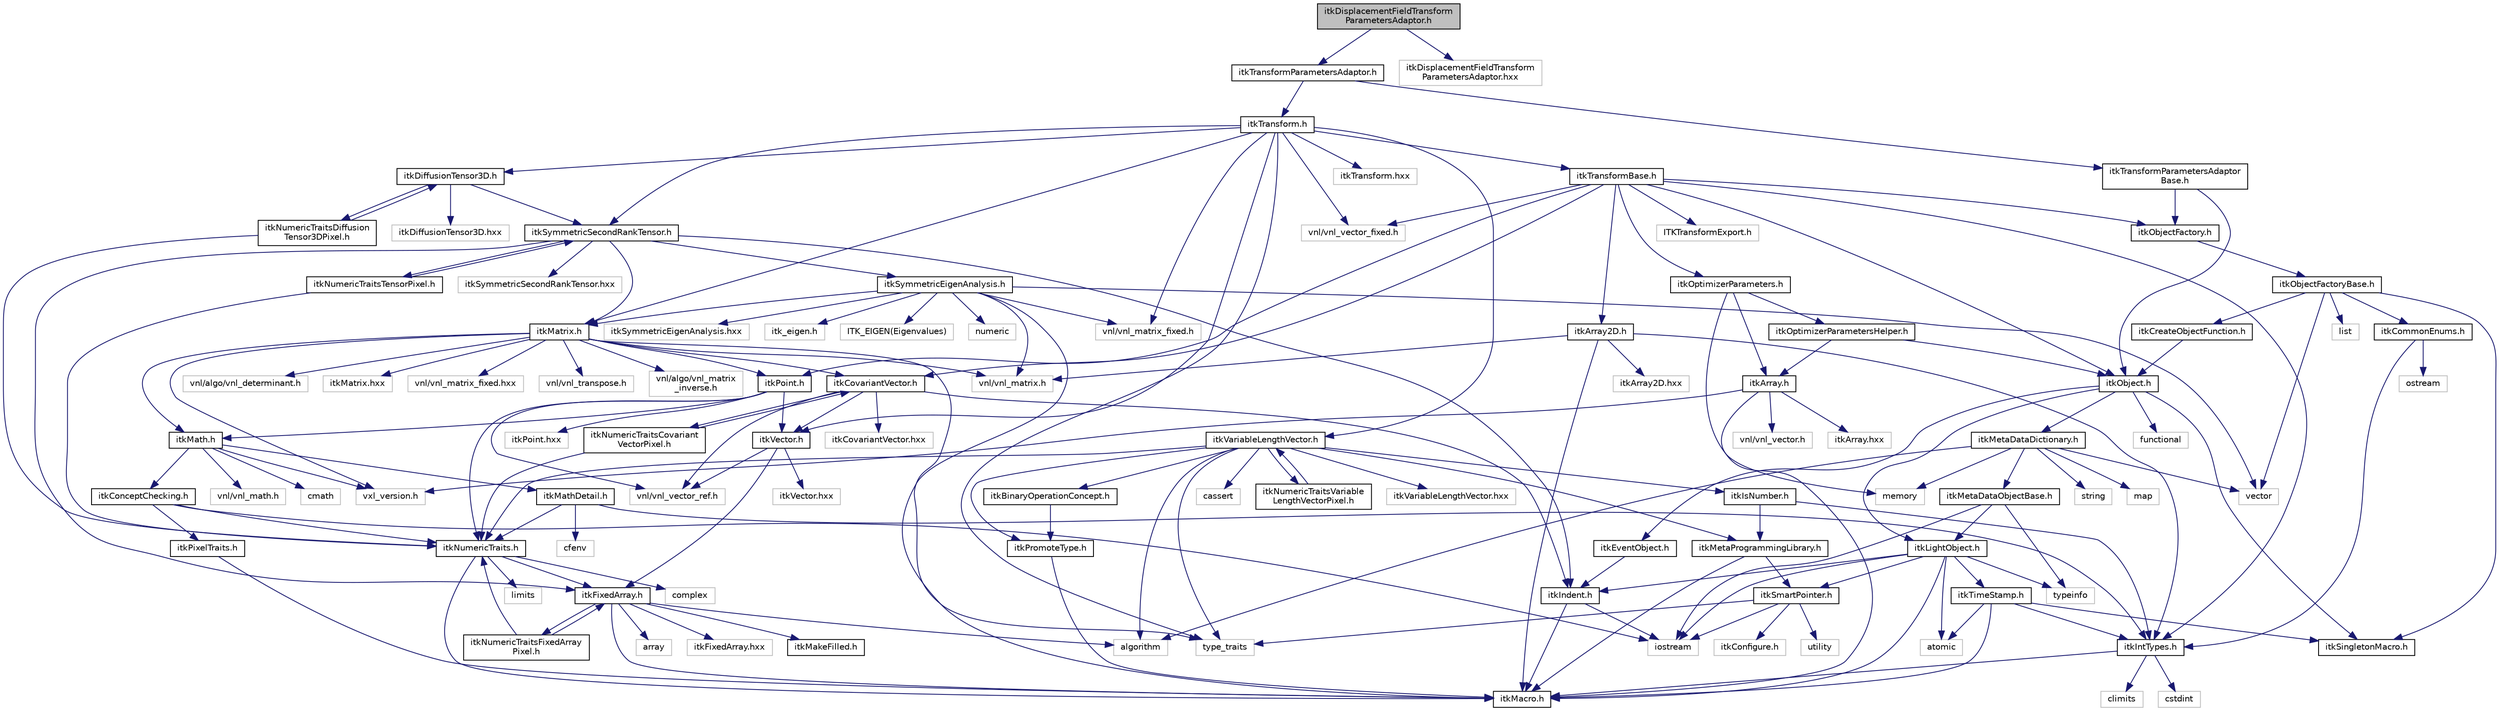 digraph "itkDisplacementFieldTransformParametersAdaptor.h"
{
 // LATEX_PDF_SIZE
  edge [fontname="Helvetica",fontsize="10",labelfontname="Helvetica",labelfontsize="10"];
  node [fontname="Helvetica",fontsize="10",shape=record];
  Node1 [label="itkDisplacementFieldTransform\lParametersAdaptor.h",height=0.2,width=0.4,color="black", fillcolor="grey75", style="filled", fontcolor="black",tooltip=" "];
  Node1 -> Node2 [color="midnightblue",fontsize="10",style="solid",fontname="Helvetica"];
  Node2 [label="itkTransformParametersAdaptor.h",height=0.2,width=0.4,color="black", fillcolor="white", style="filled",URL="$itkTransformParametersAdaptor_8h.html",tooltip=" "];
  Node2 -> Node3 [color="midnightblue",fontsize="10",style="solid",fontname="Helvetica"];
  Node3 [label="itkTransformParametersAdaptor\lBase.h",height=0.2,width=0.4,color="black", fillcolor="white", style="filled",URL="$itkTransformParametersAdaptorBase_8h.html",tooltip=" "];
  Node3 -> Node4 [color="midnightblue",fontsize="10",style="solid",fontname="Helvetica"];
  Node4 [label="itkObject.h",height=0.2,width=0.4,color="black", fillcolor="white", style="filled",URL="$itkObject_8h.html",tooltip=" "];
  Node4 -> Node5 [color="midnightblue",fontsize="10",style="solid",fontname="Helvetica"];
  Node5 [label="itkLightObject.h",height=0.2,width=0.4,color="black", fillcolor="white", style="filled",URL="$itkLightObject_8h.html",tooltip=" "];
  Node5 -> Node6 [color="midnightblue",fontsize="10",style="solid",fontname="Helvetica"];
  Node6 [label="itkMacro.h",height=0.2,width=0.4,color="black", fillcolor="white", style="filled",URL="$itkMacro_8h.html",tooltip=" "];
  Node5 -> Node7 [color="midnightblue",fontsize="10",style="solid",fontname="Helvetica"];
  Node7 [label="itkSmartPointer.h",height=0.2,width=0.4,color="black", fillcolor="white", style="filled",URL="$itkSmartPointer_8h.html",tooltip=" "];
  Node7 -> Node8 [color="midnightblue",fontsize="10",style="solid",fontname="Helvetica"];
  Node8 [label="iostream",height=0.2,width=0.4,color="grey75", fillcolor="white", style="filled",tooltip=" "];
  Node7 -> Node9 [color="midnightblue",fontsize="10",style="solid",fontname="Helvetica"];
  Node9 [label="utility",height=0.2,width=0.4,color="grey75", fillcolor="white", style="filled",tooltip=" "];
  Node7 -> Node10 [color="midnightblue",fontsize="10",style="solid",fontname="Helvetica"];
  Node10 [label="type_traits",height=0.2,width=0.4,color="grey75", fillcolor="white", style="filled",tooltip=" "];
  Node7 -> Node11 [color="midnightblue",fontsize="10",style="solid",fontname="Helvetica"];
  Node11 [label="itkConfigure.h",height=0.2,width=0.4,color="grey75", fillcolor="white", style="filled",tooltip=" "];
  Node5 -> Node12 [color="midnightblue",fontsize="10",style="solid",fontname="Helvetica"];
  Node12 [label="itkTimeStamp.h",height=0.2,width=0.4,color="black", fillcolor="white", style="filled",URL="$itkTimeStamp_8h.html",tooltip=" "];
  Node12 -> Node6 [color="midnightblue",fontsize="10",style="solid",fontname="Helvetica"];
  Node12 -> Node13 [color="midnightblue",fontsize="10",style="solid",fontname="Helvetica"];
  Node13 [label="itkIntTypes.h",height=0.2,width=0.4,color="black", fillcolor="white", style="filled",URL="$itkIntTypes_8h.html",tooltip=" "];
  Node13 -> Node6 [color="midnightblue",fontsize="10",style="solid",fontname="Helvetica"];
  Node13 -> Node14 [color="midnightblue",fontsize="10",style="solid",fontname="Helvetica"];
  Node14 [label="cstdint",height=0.2,width=0.4,color="grey75", fillcolor="white", style="filled",tooltip=" "];
  Node13 -> Node15 [color="midnightblue",fontsize="10",style="solid",fontname="Helvetica"];
  Node15 [label="climits",height=0.2,width=0.4,color="grey75", fillcolor="white", style="filled",tooltip=" "];
  Node12 -> Node16 [color="midnightblue",fontsize="10",style="solid",fontname="Helvetica"];
  Node16 [label="atomic",height=0.2,width=0.4,color="grey75", fillcolor="white", style="filled",tooltip=" "];
  Node12 -> Node17 [color="midnightblue",fontsize="10",style="solid",fontname="Helvetica"];
  Node17 [label="itkSingletonMacro.h",height=0.2,width=0.4,color="black", fillcolor="white", style="filled",URL="$itkSingletonMacro_8h.html",tooltip=" "];
  Node5 -> Node18 [color="midnightblue",fontsize="10",style="solid",fontname="Helvetica"];
  Node18 [label="itkIndent.h",height=0.2,width=0.4,color="black", fillcolor="white", style="filled",URL="$itkIndent_8h.html",tooltip=" "];
  Node18 -> Node6 [color="midnightblue",fontsize="10",style="solid",fontname="Helvetica"];
  Node18 -> Node8 [color="midnightblue",fontsize="10",style="solid",fontname="Helvetica"];
  Node5 -> Node16 [color="midnightblue",fontsize="10",style="solid",fontname="Helvetica"];
  Node5 -> Node8 [color="midnightblue",fontsize="10",style="solid",fontname="Helvetica"];
  Node5 -> Node19 [color="midnightblue",fontsize="10",style="solid",fontname="Helvetica"];
  Node19 [label="typeinfo",height=0.2,width=0.4,color="grey75", fillcolor="white", style="filled",tooltip=" "];
  Node4 -> Node20 [color="midnightblue",fontsize="10",style="solid",fontname="Helvetica"];
  Node20 [label="itkEventObject.h",height=0.2,width=0.4,color="black", fillcolor="white", style="filled",URL="$itkEventObject_8h.html",tooltip=" "];
  Node20 -> Node18 [color="midnightblue",fontsize="10",style="solid",fontname="Helvetica"];
  Node4 -> Node21 [color="midnightblue",fontsize="10",style="solid",fontname="Helvetica"];
  Node21 [label="itkMetaDataDictionary.h",height=0.2,width=0.4,color="black", fillcolor="white", style="filled",URL="$itkMetaDataDictionary_8h.html",tooltip=" "];
  Node21 -> Node22 [color="midnightblue",fontsize="10",style="solid",fontname="Helvetica"];
  Node22 [label="itkMetaDataObjectBase.h",height=0.2,width=0.4,color="black", fillcolor="white", style="filled",URL="$itkMetaDataObjectBase_8h.html",tooltip=" "];
  Node22 -> Node5 [color="midnightblue",fontsize="10",style="solid",fontname="Helvetica"];
  Node22 -> Node19 [color="midnightblue",fontsize="10",style="solid",fontname="Helvetica"];
  Node22 -> Node8 [color="midnightblue",fontsize="10",style="solid",fontname="Helvetica"];
  Node21 -> Node23 [color="midnightblue",fontsize="10",style="solid",fontname="Helvetica"];
  Node23 [label="algorithm",height=0.2,width=0.4,color="grey75", fillcolor="white", style="filled",tooltip=" "];
  Node21 -> Node24 [color="midnightblue",fontsize="10",style="solid",fontname="Helvetica"];
  Node24 [label="vector",height=0.2,width=0.4,color="grey75", fillcolor="white", style="filled",tooltip=" "];
  Node21 -> Node25 [color="midnightblue",fontsize="10",style="solid",fontname="Helvetica"];
  Node25 [label="map",height=0.2,width=0.4,color="grey75", fillcolor="white", style="filled",tooltip=" "];
  Node21 -> Node26 [color="midnightblue",fontsize="10",style="solid",fontname="Helvetica"];
  Node26 [label="string",height=0.2,width=0.4,color="grey75", fillcolor="white", style="filled",tooltip=" "];
  Node21 -> Node27 [color="midnightblue",fontsize="10",style="solid",fontname="Helvetica"];
  Node27 [label="memory",height=0.2,width=0.4,color="grey75", fillcolor="white", style="filled",tooltip=" "];
  Node4 -> Node17 [color="midnightblue",fontsize="10",style="solid",fontname="Helvetica"];
  Node4 -> Node28 [color="midnightblue",fontsize="10",style="solid",fontname="Helvetica"];
  Node28 [label="functional",height=0.2,width=0.4,color="grey75", fillcolor="white", style="filled",tooltip=" "];
  Node3 -> Node29 [color="midnightblue",fontsize="10",style="solid",fontname="Helvetica"];
  Node29 [label="itkObjectFactory.h",height=0.2,width=0.4,color="black", fillcolor="white", style="filled",URL="$itkObjectFactory_8h.html",tooltip=" "];
  Node29 -> Node30 [color="midnightblue",fontsize="10",style="solid",fontname="Helvetica"];
  Node30 [label="itkObjectFactoryBase.h",height=0.2,width=0.4,color="black", fillcolor="white", style="filled",URL="$itkObjectFactoryBase_8h.html",tooltip=" "];
  Node30 -> Node31 [color="midnightblue",fontsize="10",style="solid",fontname="Helvetica"];
  Node31 [label="itkCreateObjectFunction.h",height=0.2,width=0.4,color="black", fillcolor="white", style="filled",URL="$itkCreateObjectFunction_8h.html",tooltip=" "];
  Node31 -> Node4 [color="midnightblue",fontsize="10",style="solid",fontname="Helvetica"];
  Node30 -> Node17 [color="midnightblue",fontsize="10",style="solid",fontname="Helvetica"];
  Node30 -> Node32 [color="midnightblue",fontsize="10",style="solid",fontname="Helvetica"];
  Node32 [label="itkCommonEnums.h",height=0.2,width=0.4,color="black", fillcolor="white", style="filled",URL="$itkCommonEnums_8h.html",tooltip=" "];
  Node32 -> Node13 [color="midnightblue",fontsize="10",style="solid",fontname="Helvetica"];
  Node32 -> Node33 [color="midnightblue",fontsize="10",style="solid",fontname="Helvetica"];
  Node33 [label="ostream",height=0.2,width=0.4,color="grey75", fillcolor="white", style="filled",tooltip=" "];
  Node30 -> Node34 [color="midnightblue",fontsize="10",style="solid",fontname="Helvetica"];
  Node34 [label="list",height=0.2,width=0.4,color="grey75", fillcolor="white", style="filled",tooltip=" "];
  Node30 -> Node24 [color="midnightblue",fontsize="10",style="solid",fontname="Helvetica"];
  Node2 -> Node35 [color="midnightblue",fontsize="10",style="solid",fontname="Helvetica"];
  Node35 [label="itkTransform.h",height=0.2,width=0.4,color="black", fillcolor="white", style="filled",URL="$itkTransform_8h.html",tooltip=" "];
  Node35 -> Node10 [color="midnightblue",fontsize="10",style="solid",fontname="Helvetica"];
  Node35 -> Node36 [color="midnightblue",fontsize="10",style="solid",fontname="Helvetica"];
  Node36 [label="itkTransformBase.h",height=0.2,width=0.4,color="black", fillcolor="white", style="filled",URL="$itkTransformBase_8h.html",tooltip=" "];
  Node36 -> Node37 [color="midnightblue",fontsize="10",style="solid",fontname="Helvetica"];
  Node37 [label="ITKTransformExport.h",height=0.2,width=0.4,color="grey75", fillcolor="white", style="filled",tooltip=" "];
  Node36 -> Node4 [color="midnightblue",fontsize="10",style="solid",fontname="Helvetica"];
  Node36 -> Node38 [color="midnightblue",fontsize="10",style="solid",fontname="Helvetica"];
  Node38 [label="itkPoint.h",height=0.2,width=0.4,color="black", fillcolor="white", style="filled",URL="$itkPoint_8h.html",tooltip=" "];
  Node38 -> Node39 [color="midnightblue",fontsize="10",style="solid",fontname="Helvetica"];
  Node39 [label="itkNumericTraits.h",height=0.2,width=0.4,color="black", fillcolor="white", style="filled",URL="$itkNumericTraits_8h.html",tooltip=" "];
  Node39 -> Node6 [color="midnightblue",fontsize="10",style="solid",fontname="Helvetica"];
  Node39 -> Node40 [color="midnightblue",fontsize="10",style="solid",fontname="Helvetica"];
  Node40 [label="limits",height=0.2,width=0.4,color="grey75", fillcolor="white", style="filled",tooltip=" "];
  Node39 -> Node41 [color="midnightblue",fontsize="10",style="solid",fontname="Helvetica"];
  Node41 [label="complex",height=0.2,width=0.4,color="grey75", fillcolor="white", style="filled",tooltip=" "];
  Node39 -> Node42 [color="midnightblue",fontsize="10",style="solid",fontname="Helvetica"];
  Node42 [label="itkFixedArray.h",height=0.2,width=0.4,color="black", fillcolor="white", style="filled",URL="$itkFixedArray_8h.html",tooltip=" "];
  Node42 -> Node6 [color="midnightblue",fontsize="10",style="solid",fontname="Helvetica"];
  Node42 -> Node43 [color="midnightblue",fontsize="10",style="solid",fontname="Helvetica"];
  Node43 [label="itkMakeFilled.h",height=0.2,width=0.4,color="black", fillcolor="white", style="filled",URL="$itkMakeFilled_8h.html",tooltip=" "];
  Node42 -> Node23 [color="midnightblue",fontsize="10",style="solid",fontname="Helvetica"];
  Node42 -> Node44 [color="midnightblue",fontsize="10",style="solid",fontname="Helvetica"];
  Node44 [label="array",height=0.2,width=0.4,color="grey75", fillcolor="white", style="filled",tooltip=" "];
  Node42 -> Node45 [color="midnightblue",fontsize="10",style="solid",fontname="Helvetica"];
  Node45 [label="itkFixedArray.hxx",height=0.2,width=0.4,color="grey75", fillcolor="white", style="filled",tooltip=" "];
  Node42 -> Node46 [color="midnightblue",fontsize="10",style="solid",fontname="Helvetica"];
  Node46 [label="itkNumericTraitsFixedArray\lPixel.h",height=0.2,width=0.4,color="black", fillcolor="white", style="filled",URL="$itkNumericTraitsFixedArrayPixel_8h.html",tooltip=" "];
  Node46 -> Node39 [color="midnightblue",fontsize="10",style="solid",fontname="Helvetica"];
  Node46 -> Node42 [color="midnightblue",fontsize="10",style="solid",fontname="Helvetica"];
  Node38 -> Node47 [color="midnightblue",fontsize="10",style="solid",fontname="Helvetica"];
  Node47 [label="itkVector.h",height=0.2,width=0.4,color="black", fillcolor="white", style="filled",URL="$itkVector_8h.html",tooltip=" "];
  Node47 -> Node42 [color="midnightblue",fontsize="10",style="solid",fontname="Helvetica"];
  Node47 -> Node48 [color="midnightblue",fontsize="10",style="solid",fontname="Helvetica"];
  Node48 [label="vnl/vnl_vector_ref.h",height=0.2,width=0.4,color="grey75", fillcolor="white", style="filled",tooltip=" "];
  Node47 -> Node49 [color="midnightblue",fontsize="10",style="solid",fontname="Helvetica"];
  Node49 [label="itkVector.hxx",height=0.2,width=0.4,color="grey75", fillcolor="white", style="filled",tooltip=" "];
  Node38 -> Node48 [color="midnightblue",fontsize="10",style="solid",fontname="Helvetica"];
  Node38 -> Node50 [color="midnightblue",fontsize="10",style="solid",fontname="Helvetica"];
  Node50 [label="itkMath.h",height=0.2,width=0.4,color="black", fillcolor="white", style="filled",URL="$itkMath_8h.html",tooltip=" "];
  Node50 -> Node51 [color="midnightblue",fontsize="10",style="solid",fontname="Helvetica"];
  Node51 [label="cmath",height=0.2,width=0.4,color="grey75", fillcolor="white", style="filled",tooltip=" "];
  Node50 -> Node52 [color="midnightblue",fontsize="10",style="solid",fontname="Helvetica"];
  Node52 [label="itkMathDetail.h",height=0.2,width=0.4,color="black", fillcolor="white", style="filled",URL="$itkMathDetail_8h.html",tooltip=" "];
  Node52 -> Node13 [color="midnightblue",fontsize="10",style="solid",fontname="Helvetica"];
  Node52 -> Node39 [color="midnightblue",fontsize="10",style="solid",fontname="Helvetica"];
  Node52 -> Node53 [color="midnightblue",fontsize="10",style="solid",fontname="Helvetica"];
  Node53 [label="cfenv",height=0.2,width=0.4,color="grey75", fillcolor="white", style="filled",tooltip=" "];
  Node50 -> Node54 [color="midnightblue",fontsize="10",style="solid",fontname="Helvetica"];
  Node54 [label="itkConceptChecking.h",height=0.2,width=0.4,color="black", fillcolor="white", style="filled",URL="$itkConceptChecking_8h.html",tooltip=" "];
  Node54 -> Node55 [color="midnightblue",fontsize="10",style="solid",fontname="Helvetica"];
  Node55 [label="itkPixelTraits.h",height=0.2,width=0.4,color="black", fillcolor="white", style="filled",URL="$itkPixelTraits_8h.html",tooltip=" "];
  Node55 -> Node6 [color="midnightblue",fontsize="10",style="solid",fontname="Helvetica"];
  Node54 -> Node39 [color="midnightblue",fontsize="10",style="solid",fontname="Helvetica"];
  Node54 -> Node8 [color="midnightblue",fontsize="10",style="solid",fontname="Helvetica"];
  Node50 -> Node56 [color="midnightblue",fontsize="10",style="solid",fontname="Helvetica"];
  Node56 [label="vnl/vnl_math.h",height=0.2,width=0.4,color="grey75", fillcolor="white", style="filled",tooltip=" "];
  Node50 -> Node57 [color="midnightblue",fontsize="10",style="solid",fontname="Helvetica"];
  Node57 [label="vxl_version.h",height=0.2,width=0.4,color="grey75", fillcolor="white", style="filled",tooltip=" "];
  Node38 -> Node58 [color="midnightblue",fontsize="10",style="solid",fontname="Helvetica"];
  Node58 [label="itkPoint.hxx",height=0.2,width=0.4,color="grey75", fillcolor="white", style="filled",tooltip=" "];
  Node36 -> Node59 [color="midnightblue",fontsize="10",style="solid",fontname="Helvetica"];
  Node59 [label="itkCovariantVector.h",height=0.2,width=0.4,color="black", fillcolor="white", style="filled",URL="$itkCovariantVector_8h.html",tooltip=" "];
  Node59 -> Node18 [color="midnightblue",fontsize="10",style="solid",fontname="Helvetica"];
  Node59 -> Node47 [color="midnightblue",fontsize="10",style="solid",fontname="Helvetica"];
  Node59 -> Node48 [color="midnightblue",fontsize="10",style="solid",fontname="Helvetica"];
  Node59 -> Node60 [color="midnightblue",fontsize="10",style="solid",fontname="Helvetica"];
  Node60 [label="itkNumericTraitsCovariant\lVectorPixel.h",height=0.2,width=0.4,color="black", fillcolor="white", style="filled",URL="$itkNumericTraitsCovariantVectorPixel_8h.html",tooltip=" "];
  Node60 -> Node39 [color="midnightblue",fontsize="10",style="solid",fontname="Helvetica"];
  Node60 -> Node59 [color="midnightblue",fontsize="10",style="solid",fontname="Helvetica"];
  Node59 -> Node61 [color="midnightblue",fontsize="10",style="solid",fontname="Helvetica"];
  Node61 [label="itkCovariantVector.hxx",height=0.2,width=0.4,color="grey75", fillcolor="white", style="filled",tooltip=" "];
  Node36 -> Node62 [color="midnightblue",fontsize="10",style="solid",fontname="Helvetica"];
  Node62 [label="vnl/vnl_vector_fixed.h",height=0.2,width=0.4,color="grey75", fillcolor="white", style="filled",tooltip=" "];
  Node36 -> Node63 [color="midnightblue",fontsize="10",style="solid",fontname="Helvetica"];
  Node63 [label="itkArray2D.h",height=0.2,width=0.4,color="black", fillcolor="white", style="filled",URL="$itkArray2D_8h.html",tooltip=" "];
  Node63 -> Node6 [color="midnightblue",fontsize="10",style="solid",fontname="Helvetica"];
  Node63 -> Node13 [color="midnightblue",fontsize="10",style="solid",fontname="Helvetica"];
  Node63 -> Node64 [color="midnightblue",fontsize="10",style="solid",fontname="Helvetica"];
  Node64 [label="vnl/vnl_matrix.h",height=0.2,width=0.4,color="grey75", fillcolor="white", style="filled",tooltip=" "];
  Node63 -> Node65 [color="midnightblue",fontsize="10",style="solid",fontname="Helvetica"];
  Node65 [label="itkArray2D.hxx",height=0.2,width=0.4,color="grey75", fillcolor="white", style="filled",tooltip=" "];
  Node36 -> Node66 [color="midnightblue",fontsize="10",style="solid",fontname="Helvetica"];
  Node66 [label="itkOptimizerParameters.h",height=0.2,width=0.4,color="black", fillcolor="white", style="filled",URL="$itkOptimizerParameters_8h.html",tooltip=" "];
  Node66 -> Node67 [color="midnightblue",fontsize="10",style="solid",fontname="Helvetica"];
  Node67 [label="itkArray.h",height=0.2,width=0.4,color="black", fillcolor="white", style="filled",URL="$itkArray_8h.html",tooltip=" "];
  Node67 -> Node6 [color="midnightblue",fontsize="10",style="solid",fontname="Helvetica"];
  Node67 -> Node57 [color="midnightblue",fontsize="10",style="solid",fontname="Helvetica"];
  Node67 -> Node68 [color="midnightblue",fontsize="10",style="solid",fontname="Helvetica"];
  Node68 [label="vnl/vnl_vector.h",height=0.2,width=0.4,color="grey75", fillcolor="white", style="filled",tooltip=" "];
  Node67 -> Node69 [color="midnightblue",fontsize="10",style="solid",fontname="Helvetica"];
  Node69 [label="itkArray.hxx",height=0.2,width=0.4,color="grey75", fillcolor="white", style="filled",tooltip=" "];
  Node66 -> Node70 [color="midnightblue",fontsize="10",style="solid",fontname="Helvetica"];
  Node70 [label="itkOptimizerParametersHelper.h",height=0.2,width=0.4,color="black", fillcolor="white", style="filled",URL="$itkOptimizerParametersHelper_8h.html",tooltip=" "];
  Node70 -> Node4 [color="midnightblue",fontsize="10",style="solid",fontname="Helvetica"];
  Node70 -> Node67 [color="midnightblue",fontsize="10",style="solid",fontname="Helvetica"];
  Node66 -> Node27 [color="midnightblue",fontsize="10",style="solid",fontname="Helvetica"];
  Node36 -> Node29 [color="midnightblue",fontsize="10",style="solid",fontname="Helvetica"];
  Node36 -> Node13 [color="midnightblue",fontsize="10",style="solid",fontname="Helvetica"];
  Node35 -> Node47 [color="midnightblue",fontsize="10",style="solid",fontname="Helvetica"];
  Node35 -> Node71 [color="midnightblue",fontsize="10",style="solid",fontname="Helvetica"];
  Node71 [label="itkSymmetricSecondRankTensor.h",height=0.2,width=0.4,color="black", fillcolor="white", style="filled",URL="$itkSymmetricSecondRankTensor_8h.html",tooltip=" "];
  Node71 -> Node18 [color="midnightblue",fontsize="10",style="solid",fontname="Helvetica"];
  Node71 -> Node42 [color="midnightblue",fontsize="10",style="solid",fontname="Helvetica"];
  Node71 -> Node72 [color="midnightblue",fontsize="10",style="solid",fontname="Helvetica"];
  Node72 [label="itkMatrix.h",height=0.2,width=0.4,color="black", fillcolor="white", style="filled",URL="$itkMatrix_8h.html",tooltip=" "];
  Node72 -> Node38 [color="midnightblue",fontsize="10",style="solid",fontname="Helvetica"];
  Node72 -> Node59 [color="midnightblue",fontsize="10",style="solid",fontname="Helvetica"];
  Node72 -> Node57 [color="midnightblue",fontsize="10",style="solid",fontname="Helvetica"];
  Node72 -> Node73 [color="midnightblue",fontsize="10",style="solid",fontname="Helvetica"];
  Node73 [label="vnl/vnl_matrix_fixed.hxx",height=0.2,width=0.4,color="grey75", fillcolor="white", style="filled",tooltip=" "];
  Node72 -> Node74 [color="midnightblue",fontsize="10",style="solid",fontname="Helvetica"];
  Node74 [label="vnl/vnl_transpose.h",height=0.2,width=0.4,color="grey75", fillcolor="white", style="filled",tooltip=" "];
  Node72 -> Node75 [color="midnightblue",fontsize="10",style="solid",fontname="Helvetica"];
  Node75 [label="vnl/algo/vnl_matrix\l_inverse.h",height=0.2,width=0.4,color="grey75", fillcolor="white", style="filled",tooltip=" "];
  Node72 -> Node64 [color="midnightblue",fontsize="10",style="solid",fontname="Helvetica"];
  Node72 -> Node76 [color="midnightblue",fontsize="10",style="solid",fontname="Helvetica"];
  Node76 [label="vnl/algo/vnl_determinant.h",height=0.2,width=0.4,color="grey75", fillcolor="white", style="filled",tooltip=" "];
  Node72 -> Node50 [color="midnightblue",fontsize="10",style="solid",fontname="Helvetica"];
  Node72 -> Node10 [color="midnightblue",fontsize="10",style="solid",fontname="Helvetica"];
  Node72 -> Node77 [color="midnightblue",fontsize="10",style="solid",fontname="Helvetica"];
  Node77 [label="itkMatrix.hxx",height=0.2,width=0.4,color="grey75", fillcolor="white", style="filled",tooltip=" "];
  Node71 -> Node78 [color="midnightblue",fontsize="10",style="solid",fontname="Helvetica"];
  Node78 [label="itkSymmetricEigenAnalysis.h",height=0.2,width=0.4,color="black", fillcolor="white", style="filled",URL="$itkSymmetricEigenAnalysis_8h.html",tooltip=" "];
  Node78 -> Node6 [color="midnightblue",fontsize="10",style="solid",fontname="Helvetica"];
  Node78 -> Node79 [color="midnightblue",fontsize="10",style="solid",fontname="Helvetica"];
  Node79 [label="itk_eigen.h",height=0.2,width=0.4,color="grey75", fillcolor="white", style="filled",tooltip=" "];
  Node78 -> Node80 [color="midnightblue",fontsize="10",style="solid",fontname="Helvetica"];
  Node80 [label="ITK_EIGEN(Eigenvalues)",height=0.2,width=0.4,color="grey75", fillcolor="white", style="filled",tooltip=" "];
  Node78 -> Node81 [color="midnightblue",fontsize="10",style="solid",fontname="Helvetica"];
  Node81 [label="numeric",height=0.2,width=0.4,color="grey75", fillcolor="white", style="filled",tooltip=" "];
  Node78 -> Node24 [color="midnightblue",fontsize="10",style="solid",fontname="Helvetica"];
  Node78 -> Node64 [color="midnightblue",fontsize="10",style="solid",fontname="Helvetica"];
  Node78 -> Node82 [color="midnightblue",fontsize="10",style="solid",fontname="Helvetica"];
  Node82 [label="vnl/vnl_matrix_fixed.h",height=0.2,width=0.4,color="grey75", fillcolor="white", style="filled",tooltip=" "];
  Node78 -> Node72 [color="midnightblue",fontsize="10",style="solid",fontname="Helvetica"];
  Node78 -> Node83 [color="midnightblue",fontsize="10",style="solid",fontname="Helvetica"];
  Node83 [label="itkSymmetricEigenAnalysis.hxx",height=0.2,width=0.4,color="grey75", fillcolor="white", style="filled",tooltip=" "];
  Node71 -> Node84 [color="midnightblue",fontsize="10",style="solid",fontname="Helvetica"];
  Node84 [label="itkNumericTraitsTensorPixel.h",height=0.2,width=0.4,color="black", fillcolor="white", style="filled",URL="$itkNumericTraitsTensorPixel_8h.html",tooltip=" "];
  Node84 -> Node39 [color="midnightblue",fontsize="10",style="solid",fontname="Helvetica"];
  Node84 -> Node71 [color="midnightblue",fontsize="10",style="solid",fontname="Helvetica"];
  Node71 -> Node85 [color="midnightblue",fontsize="10",style="solid",fontname="Helvetica"];
  Node85 [label="itkSymmetricSecondRankTensor.hxx",height=0.2,width=0.4,color="grey75", fillcolor="white", style="filled",tooltip=" "];
  Node35 -> Node86 [color="midnightblue",fontsize="10",style="solid",fontname="Helvetica"];
  Node86 [label="itkDiffusionTensor3D.h",height=0.2,width=0.4,color="black", fillcolor="white", style="filled",URL="$itkDiffusionTensor3D_8h.html",tooltip=" "];
  Node86 -> Node71 [color="midnightblue",fontsize="10",style="solid",fontname="Helvetica"];
  Node86 -> Node87 [color="midnightblue",fontsize="10",style="solid",fontname="Helvetica"];
  Node87 [label="itkNumericTraitsDiffusion\lTensor3DPixel.h",height=0.2,width=0.4,color="black", fillcolor="white", style="filled",URL="$itkNumericTraitsDiffusionTensor3DPixel_8h.html",tooltip=" "];
  Node87 -> Node39 [color="midnightblue",fontsize="10",style="solid",fontname="Helvetica"];
  Node87 -> Node86 [color="midnightblue",fontsize="10",style="solid",fontname="Helvetica"];
  Node86 -> Node88 [color="midnightblue",fontsize="10",style="solid",fontname="Helvetica"];
  Node88 [label="itkDiffusionTensor3D.hxx",height=0.2,width=0.4,color="grey75", fillcolor="white", style="filled",tooltip=" "];
  Node35 -> Node89 [color="midnightblue",fontsize="10",style="solid",fontname="Helvetica"];
  Node89 [label="itkVariableLengthVector.h",height=0.2,width=0.4,color="black", fillcolor="white", style="filled",URL="$itkVariableLengthVector_8h.html",tooltip=" "];
  Node89 -> Node90 [color="midnightblue",fontsize="10",style="solid",fontname="Helvetica"];
  Node90 [label="cassert",height=0.2,width=0.4,color="grey75", fillcolor="white", style="filled",tooltip=" "];
  Node89 -> Node23 [color="midnightblue",fontsize="10",style="solid",fontname="Helvetica"];
  Node89 -> Node10 [color="midnightblue",fontsize="10",style="solid",fontname="Helvetica"];
  Node89 -> Node39 [color="midnightblue",fontsize="10",style="solid",fontname="Helvetica"];
  Node89 -> Node91 [color="midnightblue",fontsize="10",style="solid",fontname="Helvetica"];
  Node91 [label="itkMetaProgrammingLibrary.h",height=0.2,width=0.4,color="black", fillcolor="white", style="filled",URL="$itkMetaProgrammingLibrary_8h.html",tooltip=" "];
  Node91 -> Node6 [color="midnightblue",fontsize="10",style="solid",fontname="Helvetica"];
  Node91 -> Node7 [color="midnightblue",fontsize="10",style="solid",fontname="Helvetica"];
  Node89 -> Node92 [color="midnightblue",fontsize="10",style="solid",fontname="Helvetica"];
  Node92 [label="itkIsNumber.h",height=0.2,width=0.4,color="black", fillcolor="white", style="filled",URL="$itkIsNumber_8h.html",tooltip=" "];
  Node92 -> Node91 [color="midnightblue",fontsize="10",style="solid",fontname="Helvetica"];
  Node92 -> Node13 [color="midnightblue",fontsize="10",style="solid",fontname="Helvetica"];
  Node89 -> Node93 [color="midnightblue",fontsize="10",style="solid",fontname="Helvetica"];
  Node93 [label="itkPromoteType.h",height=0.2,width=0.4,color="black", fillcolor="white", style="filled",URL="$itkPromoteType_8h.html",tooltip=" "];
  Node93 -> Node6 [color="midnightblue",fontsize="10",style="solid",fontname="Helvetica"];
  Node89 -> Node94 [color="midnightblue",fontsize="10",style="solid",fontname="Helvetica"];
  Node94 [label="itkBinaryOperationConcept.h",height=0.2,width=0.4,color="black", fillcolor="white", style="filled",URL="$itkBinaryOperationConcept_8h.html",tooltip=" "];
  Node94 -> Node93 [color="midnightblue",fontsize="10",style="solid",fontname="Helvetica"];
  Node89 -> Node95 [color="midnightblue",fontsize="10",style="solid",fontname="Helvetica"];
  Node95 [label="itkNumericTraitsVariable\lLengthVectorPixel.h",height=0.2,width=0.4,color="black", fillcolor="white", style="filled",URL="$itkNumericTraitsVariableLengthVectorPixel_8h.html",tooltip=" "];
  Node95 -> Node89 [color="midnightblue",fontsize="10",style="solid",fontname="Helvetica"];
  Node89 -> Node96 [color="midnightblue",fontsize="10",style="solid",fontname="Helvetica"];
  Node96 [label="itkVariableLengthVector.hxx",height=0.2,width=0.4,color="grey75", fillcolor="white", style="filled",tooltip=" "];
  Node35 -> Node62 [color="midnightblue",fontsize="10",style="solid",fontname="Helvetica"];
  Node35 -> Node82 [color="midnightblue",fontsize="10",style="solid",fontname="Helvetica"];
  Node35 -> Node72 [color="midnightblue",fontsize="10",style="solid",fontname="Helvetica"];
  Node35 -> Node97 [color="midnightblue",fontsize="10",style="solid",fontname="Helvetica"];
  Node97 [label="itkTransform.hxx",height=0.2,width=0.4,color="grey75", fillcolor="white", style="filled",tooltip=" "];
  Node1 -> Node98 [color="midnightblue",fontsize="10",style="solid",fontname="Helvetica"];
  Node98 [label="itkDisplacementFieldTransform\lParametersAdaptor.hxx",height=0.2,width=0.4,color="grey75", fillcolor="white", style="filled",tooltip=" "];
}
